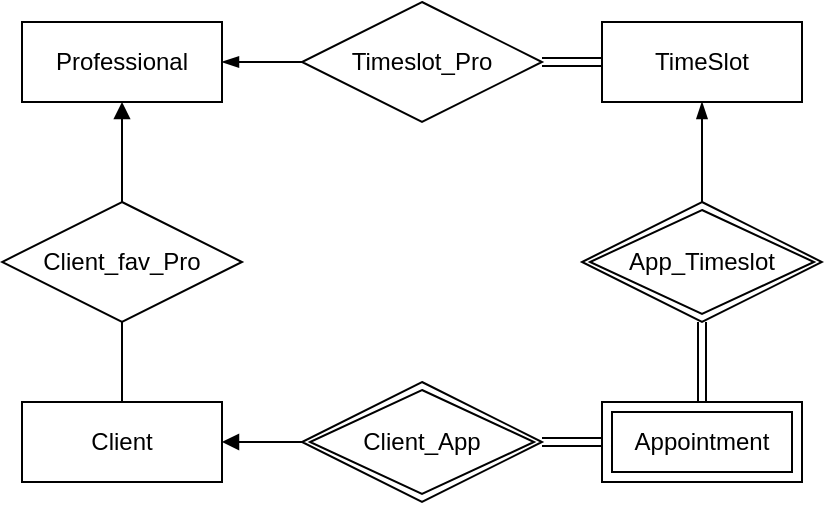 <mxfile version="14.1.8" type="device" pages="3"><diagram id="Y1YEXhJGn2x2uxA9SqJx" name="ERD - Basic"><mxGraphModel dx="572" dy="1922" grid="1" gridSize="10" guides="1" tooltips="1" connect="1" arrows="1" fold="1" page="1" pageScale="1" pageWidth="850" pageHeight="1100" math="0" shadow="0"><root><mxCell id="0"/><mxCell id="1" parent="0"/><mxCell id="T_AtP_1d0Qs8mJj8ap5L-1" style="edgeStyle=orthogonalEdgeStyle;rounded=0;orthogonalLoop=1;jettySize=auto;html=1;startArrow=blockThin;startFill=1;endArrow=none;endFill=0;" edge="1" parent="1" source="T_AtP_1d0Qs8mJj8ap5L-2" target="T_AtP_1d0Qs8mJj8ap5L-6"><mxGeometry relative="1" as="geometry"/></mxCell><mxCell id="T_AtP_1d0Qs8mJj8ap5L-2" value="Professional" style="whiteSpace=wrap;html=1;align=center;" vertex="1" parent="1"><mxGeometry x="1500" y="-240" width="100" height="40" as="geometry"/></mxCell><mxCell id="T_AtP_1d0Qs8mJj8ap5L-3" style="edgeStyle=orthogonalEdgeStyle;rounded=0;orthogonalLoop=1;jettySize=auto;html=1;startArrow=none;startFill=0;endArrow=none;endFill=0;" edge="1" parent="1" source="T_AtP_1d0Qs8mJj8ap5L-4" target="2y6Yl20b9WNFxqMllgfb-1"><mxGeometry relative="1" as="geometry"><mxPoint x="1550" y="-90" as="targetPoint"/></mxGeometry></mxCell><mxCell id="T_AtP_1d0Qs8mJj8ap5L-4" value="Client" style="whiteSpace=wrap;html=1;align=center;" vertex="1" parent="1"><mxGeometry x="1500" y="-50" width="100" height="40" as="geometry"/></mxCell><mxCell id="T_AtP_1d0Qs8mJj8ap5L-5" style="edgeStyle=orthogonalEdgeStyle;rounded=0;orthogonalLoop=1;jettySize=auto;html=1;startArrow=none;startFill=0;endArrow=block;endFill=1;" edge="1" parent="1" source="2y6Yl20b9WNFxqMllgfb-1" target="T_AtP_1d0Qs8mJj8ap5L-2"><mxGeometry relative="1" as="geometry"><mxPoint x="1550" y="-150" as="sourcePoint"/></mxGeometry></mxCell><mxCell id="T_AtP_1d0Qs8mJj8ap5L-6" value="Timeslot_Pro" style="shape=rhombus;perimeter=rhombusPerimeter;whiteSpace=wrap;html=1;align=center;" vertex="1" parent="1"><mxGeometry x="1640" y="-250" width="120" height="60" as="geometry"/></mxCell><mxCell id="T_AtP_1d0Qs8mJj8ap5L-7" value="TimeSlot" style="whiteSpace=wrap;html=1;align=center;" vertex="1" parent="1"><mxGeometry x="1790" y="-240" width="100" height="40" as="geometry"/></mxCell><mxCell id="T_AtP_1d0Qs8mJj8ap5L-8" value="" style="shape=link;html=1;rounded=0;" edge="1" parent="1" source="T_AtP_1d0Qs8mJj8ap5L-6" target="T_AtP_1d0Qs8mJj8ap5L-7"><mxGeometry relative="1" as="geometry"><mxPoint x="1780" y="-180" as="sourcePoint"/><mxPoint x="1510" y="-210" as="targetPoint"/></mxGeometry></mxCell><mxCell id="T_AtP_1d0Qs8mJj8ap5L-9" style="edgeStyle=orthogonalEdgeStyle;rounded=0;orthogonalLoop=1;jettySize=auto;html=1;startArrow=none;startFill=0;endArrow=blockThin;endFill=1;" edge="1" parent="1" source="T_AtP_1d0Qs8mJj8ap5L-18" target="T_AtP_1d0Qs8mJj8ap5L-7"><mxGeometry relative="1" as="geometry"><mxPoint x="1840" y="-150" as="sourcePoint"/></mxGeometry></mxCell><mxCell id="T_AtP_1d0Qs8mJj8ap5L-10" style="edgeStyle=orthogonalEdgeStyle;rounded=0;orthogonalLoop=1;jettySize=auto;html=1;startArrow=none;startFill=0;endArrow=block;endFill=1;" edge="1" parent="1" source="T_AtP_1d0Qs8mJj8ap5L-17" target="T_AtP_1d0Qs8mJj8ap5L-4"><mxGeometry relative="1" as="geometry"><mxPoint x="1640" y="-30" as="sourcePoint"/></mxGeometry></mxCell><mxCell id="T_AtP_1d0Qs8mJj8ap5L-11" value="" style="shape=link;html=1;rounded=0;" edge="1" parent="1" source="T_AtP_1d0Qs8mJj8ap5L-16" target="T_AtP_1d0Qs8mJj8ap5L-18"><mxGeometry relative="1" as="geometry"><mxPoint x="1840" y="-30" as="sourcePoint"/><mxPoint x="1840" y="-50" as="targetPoint"/></mxGeometry></mxCell><mxCell id="T_AtP_1d0Qs8mJj8ap5L-12" value="" style="shape=link;html=1;rounded=0;" edge="1" parent="1" target="T_AtP_1d0Qs8mJj8ap5L-17"><mxGeometry relative="1" as="geometry"><mxPoint x="1790.0" y="-30" as="sourcePoint"/><mxPoint x="1760" y="-30" as="targetPoint"/></mxGeometry></mxCell><mxCell id="T_AtP_1d0Qs8mJj8ap5L-16" value="Appointment" style="shape=ext;margin=3;double=1;whiteSpace=wrap;html=1;align=center;" vertex="1" parent="1"><mxGeometry x="1790" y="-50" width="100" height="40" as="geometry"/></mxCell><mxCell id="T_AtP_1d0Qs8mJj8ap5L-17" value="Client_App" style="shape=rhombus;double=1;perimeter=rhombusPerimeter;whiteSpace=wrap;html=1;align=center;" vertex="1" parent="1"><mxGeometry x="1640" y="-60" width="120" height="60" as="geometry"/></mxCell><mxCell id="T_AtP_1d0Qs8mJj8ap5L-18" value="App_Timeslot" style="shape=rhombus;double=1;perimeter=rhombusPerimeter;whiteSpace=wrap;html=1;align=center;" vertex="1" parent="1"><mxGeometry x="1780" y="-150" width="120" height="60" as="geometry"/></mxCell><mxCell id="2y6Yl20b9WNFxqMllgfb-1" value="Client_fav_Pro" style="shape=rhombus;perimeter=rhombusPerimeter;whiteSpace=wrap;html=1;align=center;" vertex="1" parent="1"><mxGeometry x="1490" y="-150" width="120" height="60" as="geometry"/></mxCell></root></mxGraphModel></diagram><diagram name="ERD - Attributes" id="e4MNqZwb_UBHTNArEKIn"><mxGraphModel dx="1181" dy="2274" grid="1" gridSize="10" guides="1" tooltips="1" connect="1" arrows="1" fold="1" page="1" pageScale="1" pageWidth="850" pageHeight="1100" math="0" shadow="0"><root><mxCell id="pRr5PuJXHZNRiWGv1kiS-0"/><mxCell id="pRr5PuJXHZNRiWGv1kiS-1" parent="pRr5PuJXHZNRiWGv1kiS-0"/><mxCell id="V9Fc-0f2Nx9mYw6QmH0M-0" style="edgeStyle=orthogonalEdgeStyle;rounded=0;orthogonalLoop=1;jettySize=auto;html=1;startArrow=blockThin;startFill=1;endArrow=none;endFill=0;" edge="1" parent="pRr5PuJXHZNRiWGv1kiS-1" source="V9Fc-0f2Nx9mYw6QmH0M-1" target="V9Fc-0f2Nx9mYw6QmH0M-7"><mxGeometry relative="1" as="geometry"/></mxCell><mxCell id="V9Fc-0f2Nx9mYw6QmH0M-1" value="Professional" style="whiteSpace=wrap;html=1;align=center;" vertex="1" parent="pRr5PuJXHZNRiWGv1kiS-1"><mxGeometry x="1500" y="-240" width="100" height="40" as="geometry"/></mxCell><mxCell id="V9Fc-0f2Nx9mYw6QmH0M-2" style="edgeStyle=orthogonalEdgeStyle;rounded=0;orthogonalLoop=1;jettySize=auto;html=1;startArrow=none;startFill=0;endArrow=none;endFill=0;" edge="1" parent="pRr5PuJXHZNRiWGv1kiS-1" source="V9Fc-0f2Nx9mYw6QmH0M-3" target="IeSPrGPZH1JaGzYw08KI-0"><mxGeometry relative="1" as="geometry"><mxPoint x="1550" y="-90" as="targetPoint"/></mxGeometry></mxCell><mxCell id="V9Fc-0f2Nx9mYw6QmH0M-3" value="Client" style="whiteSpace=wrap;html=1;align=center;" vertex="1" parent="pRr5PuJXHZNRiWGv1kiS-1"><mxGeometry x="1500" y="-50" width="100" height="40" as="geometry"/></mxCell><mxCell id="V9Fc-0f2Nx9mYw6QmH0M-4" style="edgeStyle=orthogonalEdgeStyle;rounded=0;orthogonalLoop=1;jettySize=auto;html=1;startArrow=none;startFill=0;endArrow=block;endFill=1;" edge="1" parent="pRr5PuJXHZNRiWGv1kiS-1" target="V9Fc-0f2Nx9mYw6QmH0M-1"><mxGeometry relative="1" as="geometry"><mxPoint x="1550" y="-150" as="sourcePoint"/></mxGeometry></mxCell><mxCell id="V9Fc-0f2Nx9mYw6QmH0M-7" value="Timeslot_Pro" style="shape=rhombus;perimeter=rhombusPerimeter;whiteSpace=wrap;html=1;align=center;" vertex="1" parent="pRr5PuJXHZNRiWGv1kiS-1"><mxGeometry x="1640" y="-250" width="120" height="60" as="geometry"/></mxCell><mxCell id="V9Fc-0f2Nx9mYw6QmH0M-8" value="TimeSlot" style="whiteSpace=wrap;html=1;align=center;" vertex="1" parent="pRr5PuJXHZNRiWGv1kiS-1"><mxGeometry x="1790" y="-240" width="100" height="40" as="geometry"/></mxCell><mxCell id="V9Fc-0f2Nx9mYw6QmH0M-9" value="" style="shape=link;html=1;rounded=0;" edge="1" parent="pRr5PuJXHZNRiWGv1kiS-1" source="V9Fc-0f2Nx9mYw6QmH0M-7" target="V9Fc-0f2Nx9mYw6QmH0M-8"><mxGeometry relative="1" as="geometry"><mxPoint x="1780" y="-180" as="sourcePoint"/><mxPoint x="1510" y="-210" as="targetPoint"/></mxGeometry></mxCell><mxCell id="V9Fc-0f2Nx9mYw6QmH0M-10" style="edgeStyle=orthogonalEdgeStyle;rounded=0;orthogonalLoop=1;jettySize=auto;html=1;startArrow=none;startFill=0;endArrow=blockThin;endFill=1;" edge="1" parent="pRr5PuJXHZNRiWGv1kiS-1" source="-VT4Bvfu4zV9Z3zdne31-10" target="V9Fc-0f2Nx9mYw6QmH0M-8"><mxGeometry relative="1" as="geometry"><mxPoint x="1840" y="-150" as="sourcePoint"/></mxGeometry></mxCell><mxCell id="V9Fc-0f2Nx9mYw6QmH0M-12" style="edgeStyle=orthogonalEdgeStyle;rounded=0;orthogonalLoop=1;jettySize=auto;html=1;startArrow=none;startFill=0;endArrow=block;endFill=1;" edge="1" parent="pRr5PuJXHZNRiWGv1kiS-1" source="-VT4Bvfu4zV9Z3zdne31-9" target="V9Fc-0f2Nx9mYw6QmH0M-3"><mxGeometry relative="1" as="geometry"><mxPoint x="1640" y="-30" as="sourcePoint"/></mxGeometry></mxCell><mxCell id="V9Fc-0f2Nx9mYw6QmH0M-14" value="" style="shape=link;html=1;rounded=0;" edge="1" parent="pRr5PuJXHZNRiWGv1kiS-1" source="-VT4Bvfu4zV9Z3zdne31-4" target="-VT4Bvfu4zV9Z3zdne31-10"><mxGeometry relative="1" as="geometry"><mxPoint x="1840" y="-30" as="sourcePoint"/><mxPoint x="1840" y="-50" as="targetPoint"/></mxGeometry></mxCell><mxCell id="V9Fc-0f2Nx9mYw6QmH0M-15" value="" style="shape=link;html=1;rounded=0;" edge="1" parent="pRr5PuJXHZNRiWGv1kiS-1" target="-VT4Bvfu4zV9Z3zdne31-9"><mxGeometry relative="1" as="geometry"><mxPoint x="1790" y="-30" as="sourcePoint"/><mxPoint x="1760" y="-30" as="targetPoint"/></mxGeometry></mxCell><mxCell id="V9Fc-0f2Nx9mYw6QmH0M-48" style="edgeStyle=orthogonalEdgeStyle;rounded=0;orthogonalLoop=1;jettySize=auto;html=1;startArrow=none;startFill=0;endArrow=none;endFill=0;" edge="1" parent="pRr5PuJXHZNRiWGv1kiS-1" source="V9Fc-0f2Nx9mYw6QmH0M-16" target="V9Fc-0f2Nx9mYw6QmH0M-1"><mxGeometry relative="1" as="geometry"/></mxCell><mxCell id="V9Fc-0f2Nx9mYw6QmH0M-16" value="StreetNumber" style="ellipse;whiteSpace=wrap;html=1;align=center;" vertex="1" parent="pRr5PuJXHZNRiWGv1kiS-1"><mxGeometry x="1380" y="-440" width="100" height="40" as="geometry"/></mxCell><mxCell id="V9Fc-0f2Nx9mYw6QmH0M-45" style="edgeStyle=orthogonalEdgeStyle;rounded=0;orthogonalLoop=1;jettySize=auto;html=1;startArrow=none;startFill=0;endArrow=none;endFill=0;" edge="1" parent="pRr5PuJXHZNRiWGv1kiS-1" source="V9Fc-0f2Nx9mYw6QmH0M-17" target="V9Fc-0f2Nx9mYw6QmH0M-1"><mxGeometry relative="1" as="geometry"/></mxCell><mxCell id="V9Fc-0f2Nx9mYw6QmH0M-17" value="State" style="ellipse;whiteSpace=wrap;html=1;align=center;" vertex="1" parent="pRr5PuJXHZNRiWGv1kiS-1"><mxGeometry x="1380" y="-290" width="100" height="40" as="geometry"/></mxCell><mxCell id="V9Fc-0f2Nx9mYw6QmH0M-44" style="edgeStyle=orthogonalEdgeStyle;rounded=0;orthogonalLoop=1;jettySize=auto;html=1;startArrow=none;startFill=0;endArrow=none;endFill=0;" edge="1" parent="pRr5PuJXHZNRiWGv1kiS-1" source="V9Fc-0f2Nx9mYw6QmH0M-19" target="V9Fc-0f2Nx9mYw6QmH0M-1"><mxGeometry relative="1" as="geometry"/></mxCell><mxCell id="V9Fc-0f2Nx9mYw6QmH0M-19" value="ZipCode" style="ellipse;whiteSpace=wrap;html=1;align=center;" vertex="1" parent="pRr5PuJXHZNRiWGv1kiS-1"><mxGeometry x="1380" y="-240" width="100" height="40" as="geometry"/></mxCell><mxCell id="V9Fc-0f2Nx9mYw6QmH0M-47" style="edgeStyle=orthogonalEdgeStyle;rounded=0;orthogonalLoop=1;jettySize=auto;html=1;startArrow=none;startFill=0;endArrow=none;endFill=0;" edge="1" parent="pRr5PuJXHZNRiWGv1kiS-1" source="V9Fc-0f2Nx9mYw6QmH0M-20" target="V9Fc-0f2Nx9mYw6QmH0M-1"><mxGeometry relative="1" as="geometry"/></mxCell><mxCell id="V9Fc-0f2Nx9mYw6QmH0M-20" value="StreetName" style="ellipse;whiteSpace=wrap;html=1;align=center;" vertex="1" parent="pRr5PuJXHZNRiWGv1kiS-1"><mxGeometry x="1380" y="-390" width="100" height="40" as="geometry"/></mxCell><mxCell id="V9Fc-0f2Nx9mYw6QmH0M-46" style="edgeStyle=orthogonalEdgeStyle;rounded=0;orthogonalLoop=1;jettySize=auto;html=1;startArrow=none;startFill=0;endArrow=none;endFill=0;" edge="1" parent="pRr5PuJXHZNRiWGv1kiS-1" source="V9Fc-0f2Nx9mYw6QmH0M-21" target="V9Fc-0f2Nx9mYw6QmH0M-1"><mxGeometry relative="1" as="geometry"/></mxCell><mxCell id="V9Fc-0f2Nx9mYw6QmH0M-21" value="City" style="ellipse;whiteSpace=wrap;html=1;align=center;" vertex="1" parent="pRr5PuJXHZNRiWGv1kiS-1"><mxGeometry x="1380" y="-340" width="100" height="40" as="geometry"/></mxCell><mxCell id="V9Fc-0f2Nx9mYw6QmH0M-52" style="edgeStyle=orthogonalEdgeStyle;rounded=0;orthogonalLoop=1;jettySize=auto;html=1;startArrow=none;startFill=0;endArrow=none;endFill=0;" edge="1" parent="pRr5PuJXHZNRiWGv1kiS-1" source="V9Fc-0f2Nx9mYw6QmH0M-22" target="V9Fc-0f2Nx9mYw6QmH0M-1"><mxGeometry relative="1" as="geometry"/></mxCell><mxCell id="V9Fc-0f2Nx9mYw6QmH0M-22" value="FirstName" style="ellipse;whiteSpace=wrap;html=1;align=center;" vertex="1" parent="pRr5PuJXHZNRiWGv1kiS-1"><mxGeometry x="1380" y="-640" width="100" height="40" as="geometry"/></mxCell><mxCell id="V9Fc-0f2Nx9mYw6QmH0M-51" style="edgeStyle=orthogonalEdgeStyle;rounded=0;orthogonalLoop=1;jettySize=auto;html=1;startArrow=none;startFill=0;endArrow=none;endFill=0;" edge="1" parent="pRr5PuJXHZNRiWGv1kiS-1" source="V9Fc-0f2Nx9mYw6QmH0M-23" target="V9Fc-0f2Nx9mYw6QmH0M-1"><mxGeometry relative="1" as="geometry"/></mxCell><mxCell id="V9Fc-0f2Nx9mYw6QmH0M-23" value="LastName" style="ellipse;whiteSpace=wrap;html=1;align=center;" vertex="1" parent="pRr5PuJXHZNRiWGv1kiS-1"><mxGeometry x="1380" y="-590" width="100" height="40" as="geometry"/></mxCell><mxCell id="V9Fc-0f2Nx9mYw6QmH0M-53" style="edgeStyle=orthogonalEdgeStyle;rounded=0;orthogonalLoop=1;jettySize=auto;html=1;startArrow=none;startFill=0;endArrow=none;endFill=0;" edge="1" parent="pRr5PuJXHZNRiWGv1kiS-1" source="V9Fc-0f2Nx9mYw6QmH0M-24" target="V9Fc-0f2Nx9mYw6QmH0M-1"><mxGeometry relative="1" as="geometry"/></mxCell><mxCell id="V9Fc-0f2Nx9mYw6QmH0M-24" value="FirebaseUid" style="ellipse;whiteSpace=wrap;html=1;align=center;fontStyle=4;" vertex="1" parent="pRr5PuJXHZNRiWGv1kiS-1"><mxGeometry x="1380" y="-690" width="100" height="40" as="geometry"/></mxCell><mxCell id="V9Fc-0f2Nx9mYw6QmH0M-25" style="edgeStyle=orthogonalEdgeStyle;rounded=0;orthogonalLoop=1;jettySize=auto;html=1;exitX=0.5;exitY=1;exitDx=0;exitDy=0;startArrow=none;startFill=0;endArrow=none;endFill=0;" edge="1" parent="pRr5PuJXHZNRiWGv1kiS-1" source="V9Fc-0f2Nx9mYw6QmH0M-24" target="V9Fc-0f2Nx9mYw6QmH0M-24"><mxGeometry relative="1" as="geometry"/></mxCell><mxCell id="V9Fc-0f2Nx9mYw6QmH0M-38" style="edgeStyle=orthogonalEdgeStyle;rounded=0;orthogonalLoop=1;jettySize=auto;html=1;startArrow=none;startFill=0;endArrow=none;endFill=0;" edge="1" parent="pRr5PuJXHZNRiWGv1kiS-1" source="V9Fc-0f2Nx9mYw6QmH0M-26" target="V9Fc-0f2Nx9mYw6QmH0M-3"><mxGeometry relative="1" as="geometry"/></mxCell><mxCell id="V9Fc-0f2Nx9mYw6QmH0M-26" value="FirstName" style="ellipse;whiteSpace=wrap;html=1;align=center;" vertex="1" parent="pRr5PuJXHZNRiWGv1kiS-1"><mxGeometry x="1380" width="100" height="40" as="geometry"/></mxCell><mxCell id="V9Fc-0f2Nx9mYw6QmH0M-39" style="edgeStyle=orthogonalEdgeStyle;rounded=0;orthogonalLoop=1;jettySize=auto;html=1;startArrow=none;startFill=0;endArrow=none;endFill=0;" edge="1" parent="pRr5PuJXHZNRiWGv1kiS-1" source="V9Fc-0f2Nx9mYw6QmH0M-28" target="V9Fc-0f2Nx9mYw6QmH0M-3"><mxGeometry relative="1" as="geometry"/></mxCell><mxCell id="V9Fc-0f2Nx9mYw6QmH0M-28" value="LastName" style="ellipse;whiteSpace=wrap;html=1;align=center;" vertex="1" parent="pRr5PuJXHZNRiWGv1kiS-1"><mxGeometry x="1380" y="50" width="100" height="40" as="geometry"/></mxCell><mxCell id="V9Fc-0f2Nx9mYw6QmH0M-37" style="edgeStyle=orthogonalEdgeStyle;rounded=0;orthogonalLoop=1;jettySize=auto;html=1;startArrow=none;startFill=0;endArrow=none;endFill=0;" edge="1" parent="pRr5PuJXHZNRiWGv1kiS-1" source="V9Fc-0f2Nx9mYw6QmH0M-29" target="V9Fc-0f2Nx9mYw6QmH0M-3"><mxGeometry relative="1" as="geometry"/></mxCell><mxCell id="V9Fc-0f2Nx9mYw6QmH0M-29" value="FirebaseUid" style="ellipse;whiteSpace=wrap;html=1;align=center;fontStyle=4;" vertex="1" parent="pRr5PuJXHZNRiWGv1kiS-1"><mxGeometry x="1380" y="-50" width="100" height="40" as="geometry"/></mxCell><mxCell id="V9Fc-0f2Nx9mYw6QmH0M-50" style="edgeStyle=orthogonalEdgeStyle;rounded=0;orthogonalLoop=1;jettySize=auto;html=1;startArrow=none;startFill=0;endArrow=none;endFill=0;" edge="1" parent="pRr5PuJXHZNRiWGv1kiS-1" source="V9Fc-0f2Nx9mYw6QmH0M-31" target="V9Fc-0f2Nx9mYw6QmH0M-1"><mxGeometry relative="1" as="geometry"/></mxCell><mxCell id="V9Fc-0f2Nx9mYw6QmH0M-31" value="ShareableCode" style="ellipse;whiteSpace=wrap;html=1;align=center;" vertex="1" parent="pRr5PuJXHZNRiWGv1kiS-1"><mxGeometry x="1380" y="-540" width="100" height="40" as="geometry"/></mxCell><mxCell id="V9Fc-0f2Nx9mYw6QmH0M-49" style="edgeStyle=orthogonalEdgeStyle;rounded=0;orthogonalLoop=1;jettySize=auto;html=1;startArrow=none;startFill=0;endArrow=none;endFill=0;" edge="1" parent="pRr5PuJXHZNRiWGv1kiS-1" source="V9Fc-0f2Nx9mYw6QmH0M-32" target="V9Fc-0f2Nx9mYw6QmH0M-1"><mxGeometry relative="1" as="geometry"/></mxCell><mxCell id="V9Fc-0f2Nx9mYw6QmH0M-32" value="Occupation" style="ellipse;whiteSpace=wrap;html=1;align=center;" vertex="1" parent="pRr5PuJXHZNRiWGv1kiS-1"><mxGeometry x="1380" y="-490" width="100" height="40" as="geometry"/></mxCell><mxCell id="V9Fc-0f2Nx9mYw6QmH0M-42" style="edgeStyle=orthogonalEdgeStyle;rounded=0;orthogonalLoop=1;jettySize=auto;html=1;startArrow=none;startFill=0;endArrow=none;endFill=0;" edge="1" parent="pRr5PuJXHZNRiWGv1kiS-1" source="V9Fc-0f2Nx9mYw6QmH0M-33" target="V9Fc-0f2Nx9mYw6QmH0M-8"><mxGeometry relative="1" as="geometry"/></mxCell><mxCell id="V9Fc-0f2Nx9mYw6QmH0M-33" value="EndTimeDate" style="ellipse;whiteSpace=wrap;html=1;align=center;" vertex="1" parent="pRr5PuJXHZNRiWGv1kiS-1"><mxGeometry x="1920" y="-240" width="100" height="40" as="geometry"/></mxCell><mxCell id="V9Fc-0f2Nx9mYw6QmH0M-43" style="edgeStyle=orthogonalEdgeStyle;rounded=0;orthogonalLoop=1;jettySize=auto;html=1;startArrow=none;startFill=0;endArrow=none;endFill=0;" edge="1" parent="pRr5PuJXHZNRiWGv1kiS-1" source="V9Fc-0f2Nx9mYw6QmH0M-34" target="V9Fc-0f2Nx9mYw6QmH0M-8"><mxGeometry relative="1" as="geometry"/></mxCell><mxCell id="V9Fc-0f2Nx9mYw6QmH0M-34" value="StartTimeDate" style="ellipse;whiteSpace=wrap;html=1;align=center;" vertex="1" parent="pRr5PuJXHZNRiWGv1kiS-1"><mxGeometry x="1920" y="-290" width="100" height="40" as="geometry"/></mxCell><mxCell id="V9Fc-0f2Nx9mYw6QmH0M-40" style="edgeStyle=orthogonalEdgeStyle;rounded=0;orthogonalLoop=1;jettySize=auto;html=1;startArrow=none;startFill=0;endArrow=none;endFill=0;" edge="1" parent="pRr5PuJXHZNRiWGv1kiS-1" source="V9Fc-0f2Nx9mYw6QmH0M-35" target="-VT4Bvfu4zV9Z3zdne31-4"><mxGeometry relative="1" as="geometry"><mxPoint x="1890" y="20" as="targetPoint"/></mxGeometry></mxCell><mxCell id="V9Fc-0f2Nx9mYw6QmH0M-35" value="Name" style="ellipse;whiteSpace=wrap;html=1;align=center;" vertex="1" parent="pRr5PuJXHZNRiWGv1kiS-1"><mxGeometry x="1910" y="50" width="100" height="40" as="geometry"/></mxCell><mxCell id="V9Fc-0f2Nx9mYw6QmH0M-41" style="edgeStyle=orthogonalEdgeStyle;rounded=0;orthogonalLoop=1;jettySize=auto;html=1;startArrow=none;startFill=0;endArrow=none;endFill=0;" edge="1" parent="pRr5PuJXHZNRiWGv1kiS-1" source="V9Fc-0f2Nx9mYw6QmH0M-36" target="-VT4Bvfu4zV9Z3zdne31-4"><mxGeometry relative="1" as="geometry"><mxPoint x="1840" y="-10" as="targetPoint"/></mxGeometry></mxCell><mxCell id="V9Fc-0f2Nx9mYw6QmH0M-36" value="Description" style="ellipse;whiteSpace=wrap;html=1;align=center;" vertex="1" parent="pRr5PuJXHZNRiWGv1kiS-1"><mxGeometry x="1910" y="100" width="100" height="40" as="geometry"/></mxCell><mxCell id="-VT4Bvfu4zV9Z3zdne31-2" style="edgeStyle=orthogonalEdgeStyle;rounded=0;orthogonalLoop=1;jettySize=auto;html=1;startArrow=none;startFill=0;endArrow=none;endFill=0;" edge="1" parent="pRr5PuJXHZNRiWGv1kiS-1" source="-VT4Bvfu4zV9Z3zdne31-0" target="V9Fc-0f2Nx9mYw6QmH0M-8"><mxGeometry relative="1" as="geometry"/></mxCell><mxCell id="-VT4Bvfu4zV9Z3zdne31-0" value="TimeSlotId" style="ellipse;whiteSpace=wrap;html=1;align=center;fontStyle=4;" vertex="1" parent="pRr5PuJXHZNRiWGv1kiS-1"><mxGeometry x="1920" y="-340" width="100" height="40" as="geometry"/></mxCell><mxCell id="-VT4Bvfu4zV9Z3zdne31-8" style="edgeStyle=orthogonalEdgeStyle;rounded=0;orthogonalLoop=1;jettySize=auto;html=1;startArrow=none;startFill=0;endArrow=none;endFill=0;" edge="1" parent="pRr5PuJXHZNRiWGv1kiS-1" source="IeSPrGPZH1JaGzYw08KI-3" target="-VT4Bvfu4zV9Z3zdne31-4"><mxGeometry relative="1" as="geometry"><mxPoint x="1910.0" y="-29.966" as="sourcePoint"/></mxGeometry></mxCell><mxCell id="-VT4Bvfu4zV9Z3zdne31-4" value="Appointment" style="shape=ext;margin=3;double=1;whiteSpace=wrap;html=1;align=center;" vertex="1" parent="pRr5PuJXHZNRiWGv1kiS-1"><mxGeometry x="1790" y="-50" width="100" height="40" as="geometry"/></mxCell><mxCell id="-VT4Bvfu4zV9Z3zdne31-7" style="edgeStyle=orthogonalEdgeStyle;rounded=0;orthogonalLoop=1;jettySize=auto;html=1;startArrow=none;startFill=0;endArrow=none;endFill=0;" edge="1" parent="pRr5PuJXHZNRiWGv1kiS-1" source="IeSPrGPZH1JaGzYw08KI-2" target="-VT4Bvfu4zV9Z3zdne31-4"><mxGeometry relative="1" as="geometry"><mxPoint x="1910.0" y="20.034" as="sourcePoint"/></mxGeometry></mxCell><mxCell id="-VT4Bvfu4zV9Z3zdne31-9" value="Client_App" style="shape=rhombus;double=1;perimeter=rhombusPerimeter;whiteSpace=wrap;html=1;align=center;" vertex="1" parent="pRr5PuJXHZNRiWGv1kiS-1"><mxGeometry x="1640" y="-60" width="120" height="60" as="geometry"/></mxCell><mxCell id="-VT4Bvfu4zV9Z3zdne31-10" value="App_Timeslot" style="shape=rhombus;double=1;perimeter=rhombusPerimeter;whiteSpace=wrap;html=1;align=center;" vertex="1" parent="pRr5PuJXHZNRiWGv1kiS-1"><mxGeometry x="1780" y="-150" width="120" height="60" as="geometry"/></mxCell><mxCell id="j4Zb5rnMlbsMjDEs3whd-5" style="edgeStyle=orthogonalEdgeStyle;rounded=0;orthogonalLoop=1;jettySize=auto;html=1;startArrow=none;startFill=0;endArrow=none;endFill=0;" edge="1" parent="pRr5PuJXHZNRiWGv1kiS-1" source="j4Zb5rnMlbsMjDEs3whd-0"><mxGeometry relative="1" as="geometry"><mxPoint x="1609.882" y="-119.941" as="targetPoint"/></mxGeometry></mxCell><mxCell id="j4Zb5rnMlbsMjDEs3whd-0" value="&lt;span style=&quot;border-bottom: 1px dotted&quot;&gt;ClientId&lt;/span&gt;" style="ellipse;whiteSpace=wrap;html=1;align=center;" vertex="1" parent="pRr5PuJXHZNRiWGv1kiS-1"><mxGeometry x="1640" y="-165" width="100" height="40" as="geometry"/></mxCell><mxCell id="j4Zb5rnMlbsMjDEs3whd-6" style="edgeStyle=orthogonalEdgeStyle;rounded=0;orthogonalLoop=1;jettySize=auto;html=1;startArrow=none;startFill=0;endArrow=none;endFill=0;" edge="1" parent="pRr5PuJXHZNRiWGv1kiS-1" source="j4Zb5rnMlbsMjDEs3whd-1"><mxGeometry relative="1" as="geometry"><mxPoint x="1609.882" y="-119.941" as="targetPoint"/></mxGeometry></mxCell><mxCell id="j4Zb5rnMlbsMjDEs3whd-1" value="&lt;span style=&quot;border-bottom: 1px dotted&quot;&gt;ProfessionalId&lt;/span&gt;" style="ellipse;whiteSpace=wrap;html=1;align=center;" vertex="1" parent="pRr5PuJXHZNRiWGv1kiS-1"><mxGeometry x="1640" y="-115" width="100" height="40" as="geometry"/></mxCell><mxCell id="IeSPrGPZH1JaGzYw08KI-1" value="" style="edgeStyle=orthogonalEdgeStyle;rounded=0;orthogonalLoop=1;jettySize=auto;html=1;startArrow=none;startFill=0;endArrow=block;endFill=1;" edge="1" parent="pRr5PuJXHZNRiWGv1kiS-1" source="IeSPrGPZH1JaGzYw08KI-0" target="V9Fc-0f2Nx9mYw6QmH0M-1"><mxGeometry relative="1" as="geometry"/></mxCell><mxCell id="IeSPrGPZH1JaGzYw08KI-0" value="Client_fav_Pro" style="shape=rhombus;perimeter=rhombusPerimeter;whiteSpace=wrap;html=1;align=center;" vertex="1" parent="pRr5PuJXHZNRiWGv1kiS-1"><mxGeometry x="1490" y="-150" width="120" height="60" as="geometry"/></mxCell><mxCell id="IeSPrGPZH1JaGzYw08KI-2" value="&lt;span style=&quot;border-bottom: 1px dotted&quot;&gt;ClientId&lt;/span&gt;" style="ellipse;whiteSpace=wrap;html=1;align=center;" vertex="1" parent="pRr5PuJXHZNRiWGv1kiS-1"><mxGeometry x="1910" width="100" height="40" as="geometry"/></mxCell><mxCell id="IeSPrGPZH1JaGzYw08KI-3" value="&lt;span style=&quot;border-bottom: 1px dotted&quot;&gt;TimeSlotId&lt;/span&gt;" style="ellipse;whiteSpace=wrap;html=1;align=center;" vertex="1" parent="pRr5PuJXHZNRiWGv1kiS-1"><mxGeometry x="1910" y="-50" width="100" height="40" as="geometry"/></mxCell></root></mxGraphModel></diagram><diagram id="PHRqAfjY56dn7EUFiMHy" name="Schema"><mxGraphModel dx="1422" dy="-278" grid="1" gridSize="10" guides="1" tooltips="1" connect="1" arrows="1" fold="1" page="1" pageScale="1" pageWidth="850" pageHeight="1100" math="0" shadow="0"><root><mxCell id="AV21ubRh7RsQSPDR6CN_-0"/><mxCell id="AV21ubRh7RsQSPDR6CN_-1" parent="AV21ubRh7RsQSPDR6CN_-0"/><mxCell id="d6XB_JWlLhDXSHMGrRde-2" style="edgeStyle=orthogonalEdgeStyle;rounded=0;orthogonalLoop=1;jettySize=auto;html=1;startArrow=none;startFill=0;endArrow=block;endFill=1;" edge="1" parent="AV21ubRh7RsQSPDR6CN_-1" source="AV21ubRh7RsQSPDR6CN_-43" target="u7cMYlS7RUVOk1Pbp5DR-17"><mxGeometry relative="1" as="geometry"/></mxCell><mxCell id="AV21ubRh7RsQSPDR6CN_-43" value="TimeSlot" style="shape=table;startSize=30;container=1;collapsible=1;childLayout=tableLayout;fixedRows=1;rowLines=0;fontStyle=1;align=center;resizeLast=1;" parent="AV21ubRh7RsQSPDR6CN_-1" vertex="1"><mxGeometry x="590" y="1165" width="180" height="160" as="geometry"/></mxCell><mxCell id="AV21ubRh7RsQSPDR6CN_-44" value="" style="shape=partialRectangle;collapsible=0;dropTarget=0;pointerEvents=0;fillColor=none;top=0;left=0;bottom=1;right=0;points=[[0,0.5],[1,0.5]];portConstraint=eastwest;" parent="AV21ubRh7RsQSPDR6CN_-43" vertex="1"><mxGeometry y="30" width="180" height="30" as="geometry"/></mxCell><mxCell id="AV21ubRh7RsQSPDR6CN_-45" value="PK" style="shape=partialRectangle;connectable=0;fillColor=none;top=0;left=0;bottom=0;right=0;fontStyle=1;overflow=hidden;" parent="AV21ubRh7RsQSPDR6CN_-44" vertex="1"><mxGeometry width="30" height="30" as="geometry"/></mxCell><mxCell id="AV21ubRh7RsQSPDR6CN_-46" value="TimeSlotId" style="shape=partialRectangle;connectable=0;fillColor=none;top=0;left=0;bottom=0;right=0;align=left;spacingLeft=6;fontStyle=5;overflow=hidden;" parent="AV21ubRh7RsQSPDR6CN_-44" vertex="1"><mxGeometry x="30" width="150" height="30" as="geometry"/></mxCell><mxCell id="AV21ubRh7RsQSPDR6CN_-47" value="" style="shape=partialRectangle;collapsible=0;dropTarget=0;pointerEvents=0;fillColor=none;top=0;left=0;bottom=0;right=0;points=[[0,0.5],[1,0.5]];portConstraint=eastwest;" parent="AV21ubRh7RsQSPDR6CN_-43" vertex="1"><mxGeometry y="60" width="180" height="30" as="geometry"/></mxCell><mxCell id="AV21ubRh7RsQSPDR6CN_-48" value="FK" style="shape=partialRectangle;connectable=0;fillColor=none;top=0;left=0;bottom=0;right=0;fontStyle=0;overflow=hidden;" parent="AV21ubRh7RsQSPDR6CN_-47" vertex="1"><mxGeometry width="30" height="30" as="geometry"/></mxCell><mxCell id="AV21ubRh7RsQSPDR6CN_-49" value="ProfesionalId" style="shape=partialRectangle;connectable=0;fillColor=none;top=0;left=0;bottom=0;right=0;align=left;spacingLeft=6;fontStyle=0;overflow=hidden;" parent="AV21ubRh7RsQSPDR6CN_-47" vertex="1"><mxGeometry x="30" width="150" height="30" as="geometry"/></mxCell><mxCell id="AV21ubRh7RsQSPDR6CN_-50" value="" style="shape=partialRectangle;collapsible=0;dropTarget=0;pointerEvents=0;fillColor=none;top=0;left=0;bottom=0;right=0;points=[[0,0.5],[1,0.5]];portConstraint=eastwest;" parent="AV21ubRh7RsQSPDR6CN_-43" vertex="1"><mxGeometry y="90" width="180" height="30" as="geometry"/></mxCell><mxCell id="AV21ubRh7RsQSPDR6CN_-51" value="" style="shape=partialRectangle;connectable=0;fillColor=none;top=0;left=0;bottom=0;right=0;editable=1;overflow=hidden;" parent="AV21ubRh7RsQSPDR6CN_-50" vertex="1"><mxGeometry width="30" height="30" as="geometry"/></mxCell><mxCell id="AV21ubRh7RsQSPDR6CN_-52" value="StartTime" style="shape=partialRectangle;connectable=0;fillColor=none;top=0;left=0;bottom=0;right=0;align=left;spacingLeft=6;overflow=hidden;" parent="AV21ubRh7RsQSPDR6CN_-50" vertex="1"><mxGeometry x="30" width="150" height="30" as="geometry"/></mxCell><mxCell id="AV21ubRh7RsQSPDR6CN_-53" value="" style="shape=partialRectangle;collapsible=0;dropTarget=0;pointerEvents=0;fillColor=none;top=0;left=0;bottom=0;right=0;points=[[0,0.5],[1,0.5]];portConstraint=eastwest;" parent="AV21ubRh7RsQSPDR6CN_-43" vertex="1"><mxGeometry y="120" width="180" height="30" as="geometry"/></mxCell><mxCell id="AV21ubRh7RsQSPDR6CN_-54" value="" style="shape=partialRectangle;connectable=0;fillColor=none;top=0;left=0;bottom=0;right=0;editable=1;overflow=hidden;" parent="AV21ubRh7RsQSPDR6CN_-53" vertex="1"><mxGeometry width="30" height="30" as="geometry"/></mxCell><mxCell id="AV21ubRh7RsQSPDR6CN_-55" value="EndTime" style="shape=partialRectangle;connectable=0;fillColor=none;top=0;left=0;bottom=0;right=0;align=left;spacingLeft=6;overflow=hidden;" parent="AV21ubRh7RsQSPDR6CN_-53" vertex="1"><mxGeometry x="30" width="150" height="30" as="geometry"/></mxCell><mxCell id="AV21ubRh7RsQSPDR6CN_-56" style="edgeStyle=orthogonalEdgeStyle;rounded=0;orthogonalLoop=1;jettySize=auto;html=1;" parent="AV21ubRh7RsQSPDR6CN_-1" source="d6XB_JWlLhDXSHMGrRde-8" target="AV21ubRh7RsQSPDR6CN_-44" edge="1"><mxGeometry relative="1" as="geometry"><mxPoint x="810" y="1585" as="sourcePoint"/></mxGeometry></mxCell><mxCell id="AV21ubRh7RsQSPDR6CN_-78" value="ClientFavoriteProfessional" style="shape=table;startSize=30;container=1;collapsible=1;childLayout=tableLayout;fixedRows=1;rowLines=0;fontStyle=1;align=center;resizeLast=1;" parent="AV21ubRh7RsQSPDR6CN_-1" vertex="1"><mxGeometry x="560" y="1485" width="180" height="100" as="geometry"/></mxCell><mxCell id="AV21ubRh7RsQSPDR6CN_-79" value="" style="shape=partialRectangle;collapsible=0;dropTarget=0;pointerEvents=0;fillColor=none;top=0;left=0;bottom=0;right=0;points=[[0,0.5],[1,0.5]];portConstraint=eastwest;" parent="AV21ubRh7RsQSPDR6CN_-78" vertex="1"><mxGeometry y="30" width="180" height="30" as="geometry"/></mxCell><mxCell id="AV21ubRh7RsQSPDR6CN_-80" value="PK,FK1" style="shape=partialRectangle;connectable=0;fillColor=none;top=0;left=0;bottom=0;right=0;fontStyle=1;overflow=hidden;" parent="AV21ubRh7RsQSPDR6CN_-79" vertex="1"><mxGeometry width="60" height="30" as="geometry"/></mxCell><mxCell id="AV21ubRh7RsQSPDR6CN_-81" value="ProfessionalId" style="shape=partialRectangle;connectable=0;fillColor=none;top=0;left=0;bottom=0;right=0;align=left;spacingLeft=6;fontStyle=5;overflow=hidden;" parent="AV21ubRh7RsQSPDR6CN_-79" vertex="1"><mxGeometry x="60" width="120" height="30" as="geometry"/></mxCell><mxCell id="AV21ubRh7RsQSPDR6CN_-82" value="" style="shape=partialRectangle;collapsible=0;dropTarget=0;pointerEvents=0;fillColor=none;top=0;left=0;bottom=1;right=0;points=[[0,0.5],[1,0.5]];portConstraint=eastwest;" parent="AV21ubRh7RsQSPDR6CN_-78" vertex="1"><mxGeometry y="60" width="180" height="30" as="geometry"/></mxCell><mxCell id="AV21ubRh7RsQSPDR6CN_-83" value="PK,FK2" style="shape=partialRectangle;connectable=0;fillColor=none;top=0;left=0;bottom=0;right=0;fontStyle=1;overflow=hidden;" parent="AV21ubRh7RsQSPDR6CN_-82" vertex="1"><mxGeometry width="60" height="30" as="geometry"/></mxCell><mxCell id="AV21ubRh7RsQSPDR6CN_-84" value="ClientId" style="shape=partialRectangle;connectable=0;fillColor=none;top=0;left=0;bottom=0;right=0;align=left;spacingLeft=6;fontStyle=5;overflow=hidden;" parent="AV21ubRh7RsQSPDR6CN_-82" vertex="1"><mxGeometry x="60" width="120" height="30" as="geometry"/></mxCell><mxCell id="u7cMYlS7RUVOk1Pbp5DR-3" value="Client" style="shape=table;startSize=30;container=1;collapsible=1;childLayout=tableLayout;fixedRows=1;rowLines=0;fontStyle=1;align=center;resizeLast=1;" vertex="1" parent="AV21ubRh7RsQSPDR6CN_-1"><mxGeometry x="310" y="1570" width="180" height="130" as="geometry"/></mxCell><mxCell id="u7cMYlS7RUVOk1Pbp5DR-4" value="" style="shape=partialRectangle;collapsible=0;dropTarget=0;pointerEvents=0;fillColor=none;top=0;left=0;bottom=1;right=0;points=[[0,0.5],[1,0.5]];portConstraint=eastwest;" vertex="1" parent="u7cMYlS7RUVOk1Pbp5DR-3"><mxGeometry y="30" width="180" height="30" as="geometry"/></mxCell><mxCell id="u7cMYlS7RUVOk1Pbp5DR-5" value="PK" style="shape=partialRectangle;connectable=0;fillColor=none;top=0;left=0;bottom=0;right=0;fontStyle=1;overflow=hidden;" vertex="1" parent="u7cMYlS7RUVOk1Pbp5DR-4"><mxGeometry width="30" height="30" as="geometry"/></mxCell><mxCell id="u7cMYlS7RUVOk1Pbp5DR-6" value="FirebaseUid" style="shape=partialRectangle;connectable=0;fillColor=none;top=0;left=0;bottom=0;right=0;align=left;spacingLeft=6;fontStyle=5;overflow=hidden;" vertex="1" parent="u7cMYlS7RUVOk1Pbp5DR-4"><mxGeometry x="30" width="150" height="30" as="geometry"/></mxCell><mxCell id="u7cMYlS7RUVOk1Pbp5DR-7" value="" style="shape=partialRectangle;collapsible=0;dropTarget=0;pointerEvents=0;fillColor=none;top=0;left=0;bottom=0;right=0;points=[[0,0.5],[1,0.5]];portConstraint=eastwest;" vertex="1" parent="u7cMYlS7RUVOk1Pbp5DR-3"><mxGeometry y="60" width="180" height="30" as="geometry"/></mxCell><mxCell id="u7cMYlS7RUVOk1Pbp5DR-8" value="" style="shape=partialRectangle;connectable=0;fillColor=none;top=0;left=0;bottom=0;right=0;editable=1;overflow=hidden;" vertex="1" parent="u7cMYlS7RUVOk1Pbp5DR-7"><mxGeometry width="30" height="30" as="geometry"/></mxCell><mxCell id="u7cMYlS7RUVOk1Pbp5DR-9" value="FirstName" style="shape=partialRectangle;connectable=0;fillColor=none;top=0;left=0;bottom=0;right=0;align=left;spacingLeft=6;overflow=hidden;" vertex="1" parent="u7cMYlS7RUVOk1Pbp5DR-7"><mxGeometry x="30" width="150" height="30" as="geometry"/></mxCell><mxCell id="u7cMYlS7RUVOk1Pbp5DR-10" value="" style="shape=partialRectangle;collapsible=0;dropTarget=0;pointerEvents=0;fillColor=none;top=0;left=0;bottom=0;right=0;points=[[0,0.5],[1,0.5]];portConstraint=eastwest;" vertex="1" parent="u7cMYlS7RUVOk1Pbp5DR-3"><mxGeometry y="90" width="180" height="30" as="geometry"/></mxCell><mxCell id="u7cMYlS7RUVOk1Pbp5DR-11" value="" style="shape=partialRectangle;connectable=0;fillColor=none;top=0;left=0;bottom=0;right=0;editable=1;overflow=hidden;" vertex="1" parent="u7cMYlS7RUVOk1Pbp5DR-10"><mxGeometry width="30" height="30" as="geometry"/></mxCell><mxCell id="u7cMYlS7RUVOk1Pbp5DR-12" value="LastName" style="shape=partialRectangle;connectable=0;fillColor=none;top=0;left=0;bottom=0;right=0;align=left;spacingLeft=6;overflow=hidden;" vertex="1" parent="u7cMYlS7RUVOk1Pbp5DR-10"><mxGeometry x="30" width="150" height="30" as="geometry"/></mxCell><mxCell id="u7cMYlS7RUVOk1Pbp5DR-16" value="Professional" style="shape=table;startSize=30;container=1;collapsible=1;childLayout=tableLayout;fixedRows=1;rowLines=0;fontStyle=1;align=center;resizeLast=1;" vertex="1" parent="AV21ubRh7RsQSPDR6CN_-1"><mxGeometry x="310" y="1200" width="180" height="340" as="geometry"/></mxCell><mxCell id="u7cMYlS7RUVOk1Pbp5DR-17" value="" style="shape=partialRectangle;collapsible=0;dropTarget=0;pointerEvents=0;fillColor=none;top=0;left=0;bottom=1;right=0;points=[[0,0.5],[1,0.5]];portConstraint=eastwest;" vertex="1" parent="u7cMYlS7RUVOk1Pbp5DR-16"><mxGeometry y="30" width="180" height="30" as="geometry"/></mxCell><mxCell id="u7cMYlS7RUVOk1Pbp5DR-18" value="PK" style="shape=partialRectangle;connectable=0;fillColor=none;top=0;left=0;bottom=0;right=0;fontStyle=1;overflow=hidden;" vertex="1" parent="u7cMYlS7RUVOk1Pbp5DR-17"><mxGeometry width="30" height="30" as="geometry"/></mxCell><mxCell id="u7cMYlS7RUVOk1Pbp5DR-19" value="FirebaseUid" style="shape=partialRectangle;connectable=0;fillColor=none;top=0;left=0;bottom=0;right=0;align=left;spacingLeft=6;fontStyle=5;overflow=hidden;" vertex="1" parent="u7cMYlS7RUVOk1Pbp5DR-17"><mxGeometry x="30" width="150" height="30" as="geometry"/></mxCell><mxCell id="u7cMYlS7RUVOk1Pbp5DR-20" value="" style="shape=partialRectangle;collapsible=0;dropTarget=0;pointerEvents=0;fillColor=none;top=0;left=0;bottom=0;right=0;points=[[0,0.5],[1,0.5]];portConstraint=eastwest;" vertex="1" parent="u7cMYlS7RUVOk1Pbp5DR-16"><mxGeometry y="60" width="180" height="30" as="geometry"/></mxCell><mxCell id="u7cMYlS7RUVOk1Pbp5DR-21" value="" style="shape=partialRectangle;connectable=0;fillColor=none;top=0;left=0;bottom=0;right=0;editable=1;overflow=hidden;" vertex="1" parent="u7cMYlS7RUVOk1Pbp5DR-20"><mxGeometry width="30" height="30" as="geometry"/></mxCell><mxCell id="u7cMYlS7RUVOk1Pbp5DR-22" value="FirstName" style="shape=partialRectangle;connectable=0;fillColor=none;top=0;left=0;bottom=0;right=0;align=left;spacingLeft=6;overflow=hidden;" vertex="1" parent="u7cMYlS7RUVOk1Pbp5DR-20"><mxGeometry x="30" width="150" height="30" as="geometry"/></mxCell><mxCell id="u7cMYlS7RUVOk1Pbp5DR-23" value="" style="shape=partialRectangle;collapsible=0;dropTarget=0;pointerEvents=0;fillColor=none;top=0;left=0;bottom=0;right=0;points=[[0,0.5],[1,0.5]];portConstraint=eastwest;" vertex="1" parent="u7cMYlS7RUVOk1Pbp5DR-16"><mxGeometry y="90" width="180" height="30" as="geometry"/></mxCell><mxCell id="u7cMYlS7RUVOk1Pbp5DR-24" value="" style="shape=partialRectangle;connectable=0;fillColor=none;top=0;left=0;bottom=0;right=0;editable=1;overflow=hidden;" vertex="1" parent="u7cMYlS7RUVOk1Pbp5DR-23"><mxGeometry width="30" height="30" as="geometry"/></mxCell><mxCell id="u7cMYlS7RUVOk1Pbp5DR-25" value="LastName" style="shape=partialRectangle;connectable=0;fillColor=none;top=0;left=0;bottom=0;right=0;align=left;spacingLeft=6;overflow=hidden;" vertex="1" parent="u7cMYlS7RUVOk1Pbp5DR-23"><mxGeometry x="30" width="150" height="30" as="geometry"/></mxCell><mxCell id="AV21ubRh7RsQSPDR6CN_-39" value="" style="shape=partialRectangle;collapsible=0;dropTarget=0;pointerEvents=0;fillColor=none;top=0;left=0;bottom=0;right=0;points=[[0,0.5],[1,0.5]];portConstraint=eastwest;" parent="u7cMYlS7RUVOk1Pbp5DR-16" vertex="1"><mxGeometry y="120" width="180" height="30" as="geometry"/></mxCell><mxCell id="AV21ubRh7RsQSPDR6CN_-40" value="" style="shape=partialRectangle;connectable=0;fillColor=none;top=0;left=0;bottom=0;right=0;editable=1;overflow=hidden;" parent="AV21ubRh7RsQSPDR6CN_-39" vertex="1"><mxGeometry width="30" height="30" as="geometry"/></mxCell><mxCell id="AV21ubRh7RsQSPDR6CN_-41" value="Occupation" style="shape=partialRectangle;connectable=0;fillColor=none;top=0;left=0;bottom=0;right=0;align=left;spacingLeft=6;overflow=hidden;" parent="AV21ubRh7RsQSPDR6CN_-39" vertex="1"><mxGeometry x="30" width="150" height="30" as="geometry"/></mxCell><mxCell id="AV21ubRh7RsQSPDR6CN_-36" value="" style="shape=partialRectangle;collapsible=0;dropTarget=0;pointerEvents=0;fillColor=none;top=0;left=0;bottom=0;right=0;points=[[0,0.5],[1,0.5]];portConstraint=eastwest;" parent="u7cMYlS7RUVOk1Pbp5DR-16" vertex="1"><mxGeometry y="150" width="180" height="30" as="geometry"/></mxCell><mxCell id="AV21ubRh7RsQSPDR6CN_-37" value="" style="shape=partialRectangle;connectable=0;fillColor=none;top=0;left=0;bottom=0;right=0;editable=1;overflow=hidden;" parent="AV21ubRh7RsQSPDR6CN_-36" vertex="1"><mxGeometry width="30" height="30" as="geometry"/></mxCell><mxCell id="AV21ubRh7RsQSPDR6CN_-38" value="ShareableCode" style="shape=partialRectangle;connectable=0;fillColor=none;top=0;left=0;bottom=0;right=0;align=left;spacingLeft=6;overflow=hidden;" parent="AV21ubRh7RsQSPDR6CN_-36" vertex="1"><mxGeometry x="30" width="150" height="30" as="geometry"/></mxCell><mxCell id="AV21ubRh7RsQSPDR6CN_-62" value="" style="shape=partialRectangle;collapsible=0;dropTarget=0;pointerEvents=0;fillColor=none;top=0;left=0;bottom=0;right=0;points=[[0,0.5],[1,0.5]];portConstraint=eastwest;" parent="u7cMYlS7RUVOk1Pbp5DR-16" vertex="1"><mxGeometry y="180" width="180" height="30" as="geometry"/></mxCell><mxCell id="AV21ubRh7RsQSPDR6CN_-63" value="" style="shape=partialRectangle;connectable=0;fillColor=none;top=0;left=0;bottom=0;right=0;editable=1;overflow=hidden;" parent="AV21ubRh7RsQSPDR6CN_-62" vertex="1"><mxGeometry width="30" height="30" as="geometry"/></mxCell><mxCell id="AV21ubRh7RsQSPDR6CN_-64" value="StreetNumber" style="shape=partialRectangle;connectable=0;fillColor=none;top=0;left=0;bottom=0;right=0;align=left;spacingLeft=6;overflow=hidden;" parent="AV21ubRh7RsQSPDR6CN_-62" vertex="1"><mxGeometry x="30" width="150" height="30" as="geometry"/></mxCell><mxCell id="AV21ubRh7RsQSPDR6CN_-65" value="" style="shape=partialRectangle;collapsible=0;dropTarget=0;pointerEvents=0;fillColor=none;top=0;left=0;bottom=0;right=0;points=[[0,0.5],[1,0.5]];portConstraint=eastwest;" parent="u7cMYlS7RUVOk1Pbp5DR-16" vertex="1"><mxGeometry y="210" width="180" height="30" as="geometry"/></mxCell><mxCell id="AV21ubRh7RsQSPDR6CN_-66" value="" style="shape=partialRectangle;connectable=0;fillColor=none;top=0;left=0;bottom=0;right=0;editable=1;overflow=hidden;" parent="AV21ubRh7RsQSPDR6CN_-65" vertex="1"><mxGeometry width="30" height="30" as="geometry"/></mxCell><mxCell id="AV21ubRh7RsQSPDR6CN_-67" value="StreetName" style="shape=partialRectangle;connectable=0;fillColor=none;top=0;left=0;bottom=0;right=0;align=left;spacingLeft=6;overflow=hidden;" parent="AV21ubRh7RsQSPDR6CN_-65" vertex="1"><mxGeometry x="30" width="150" height="30" as="geometry"/></mxCell><mxCell id="AV21ubRh7RsQSPDR6CN_-68" value="" style="shape=partialRectangle;collapsible=0;dropTarget=0;pointerEvents=0;fillColor=none;top=0;left=0;bottom=0;right=0;points=[[0,0.5],[1,0.5]];portConstraint=eastwest;" parent="u7cMYlS7RUVOk1Pbp5DR-16" vertex="1"><mxGeometry y="240" width="180" height="30" as="geometry"/></mxCell><mxCell id="AV21ubRh7RsQSPDR6CN_-69" value="" style="shape=partialRectangle;connectable=0;fillColor=none;top=0;left=0;bottom=0;right=0;editable=1;overflow=hidden;" parent="AV21ubRh7RsQSPDR6CN_-68" vertex="1"><mxGeometry width="30" height="30" as="geometry"/></mxCell><mxCell id="AV21ubRh7RsQSPDR6CN_-70" value="City" style="shape=partialRectangle;connectable=0;fillColor=none;top=0;left=0;bottom=0;right=0;align=left;spacingLeft=6;overflow=hidden;" parent="AV21ubRh7RsQSPDR6CN_-68" vertex="1"><mxGeometry x="30" width="150" height="30" as="geometry"/></mxCell><mxCell id="AV21ubRh7RsQSPDR6CN_-71" value="" style="shape=partialRectangle;collapsible=0;dropTarget=0;pointerEvents=0;fillColor=none;top=0;left=0;bottom=0;right=0;points=[[0,0.5],[1,0.5]];portConstraint=eastwest;" parent="u7cMYlS7RUVOk1Pbp5DR-16" vertex="1"><mxGeometry y="270" width="180" height="30" as="geometry"/></mxCell><mxCell id="AV21ubRh7RsQSPDR6CN_-72" value="" style="shape=partialRectangle;connectable=0;fillColor=none;top=0;left=0;bottom=0;right=0;editable=1;overflow=hidden;" parent="AV21ubRh7RsQSPDR6CN_-71" vertex="1"><mxGeometry width="30" height="30" as="geometry"/></mxCell><mxCell id="AV21ubRh7RsQSPDR6CN_-73" value="State" style="shape=partialRectangle;connectable=0;fillColor=none;top=0;left=0;bottom=0;right=0;align=left;spacingLeft=6;overflow=hidden;" parent="AV21ubRh7RsQSPDR6CN_-71" vertex="1"><mxGeometry x="30" width="150" height="30" as="geometry"/></mxCell><mxCell id="AV21ubRh7RsQSPDR6CN_-74" value="" style="shape=partialRectangle;collapsible=0;dropTarget=0;pointerEvents=0;fillColor=none;top=0;left=0;bottom=0;right=0;points=[[0,0.5],[1,0.5]];portConstraint=eastwest;" parent="u7cMYlS7RUVOk1Pbp5DR-16" vertex="1"><mxGeometry y="300" width="180" height="30" as="geometry"/></mxCell><mxCell id="AV21ubRh7RsQSPDR6CN_-75" value="" style="shape=partialRectangle;connectable=0;fillColor=none;top=0;left=0;bottom=0;right=0;editable=1;overflow=hidden;" parent="AV21ubRh7RsQSPDR6CN_-74" vertex="1"><mxGeometry width="30" height="30" as="geometry"/></mxCell><mxCell id="AV21ubRh7RsQSPDR6CN_-76" value="ZipCode" style="shape=partialRectangle;connectable=0;fillColor=none;top=0;left=0;bottom=0;right=0;align=left;spacingLeft=6;overflow=hidden;" parent="AV21ubRh7RsQSPDR6CN_-74" vertex="1"><mxGeometry x="30" width="150" height="30" as="geometry"/></mxCell><mxCell id="d6XB_JWlLhDXSHMGrRde-0" style="edgeStyle=orthogonalEdgeStyle;rounded=0;orthogonalLoop=1;jettySize=auto;html=1;startArrow=none;startFill=0;endArrow=block;endFill=1;" edge="1" parent="AV21ubRh7RsQSPDR6CN_-1" source="AV21ubRh7RsQSPDR6CN_-82" target="u7cMYlS7RUVOk1Pbp5DR-4"><mxGeometry relative="1" as="geometry"/></mxCell><mxCell id="d6XB_JWlLhDXSHMGrRde-1" style="edgeStyle=orthogonalEdgeStyle;rounded=0;orthogonalLoop=1;jettySize=auto;html=1;startArrow=none;startFill=0;endArrow=block;endFill=1;" edge="1" parent="AV21ubRh7RsQSPDR6CN_-1" source="AV21ubRh7RsQSPDR6CN_-79" target="u7cMYlS7RUVOk1Pbp5DR-17"><mxGeometry relative="1" as="geometry"/></mxCell><mxCell id="d6XB_JWlLhDXSHMGrRde-3" style="edgeStyle=orthogonalEdgeStyle;rounded=0;orthogonalLoop=1;jettySize=auto;html=1;startArrow=none;startFill=0;endArrow=block;endFill=1;" edge="1" parent="AV21ubRh7RsQSPDR6CN_-1" source="d6XB_JWlLhDXSHMGrRde-11" target="u7cMYlS7RUVOk1Pbp5DR-4"><mxGeometry relative="1" as="geometry"><mxPoint x="810" y="1615" as="sourcePoint"/></mxGeometry></mxCell><mxCell id="d6XB_JWlLhDXSHMGrRde-7" value="Appointment" style="shape=table;startSize=30;container=1;collapsible=1;childLayout=tableLayout;fixedRows=1;rowLines=0;fontStyle=1;align=center;resizeLast=1;" vertex="1" parent="AV21ubRh7RsQSPDR6CN_-1"><mxGeometry x="810" y="1540" width="180" height="160" as="geometry"/></mxCell><mxCell id="d6XB_JWlLhDXSHMGrRde-8" value="" style="shape=partialRectangle;collapsible=0;dropTarget=0;pointerEvents=0;fillColor=none;top=0;left=0;bottom=0;right=0;points=[[0,0.5],[1,0.5]];portConstraint=eastwest;" vertex="1" parent="d6XB_JWlLhDXSHMGrRde-7"><mxGeometry y="30" width="180" height="30" as="geometry"/></mxCell><mxCell id="d6XB_JWlLhDXSHMGrRde-9" value="PK,FK1" style="shape=partialRectangle;connectable=0;fillColor=none;top=0;left=0;bottom=0;right=0;fontStyle=1;overflow=hidden;" vertex="1" parent="d6XB_JWlLhDXSHMGrRde-8"><mxGeometry width="60" height="30" as="geometry"/></mxCell><mxCell id="d6XB_JWlLhDXSHMGrRde-10" value="TimeSlotId" style="shape=partialRectangle;connectable=0;fillColor=none;top=0;left=0;bottom=0;right=0;align=left;spacingLeft=6;fontStyle=5;overflow=hidden;" vertex="1" parent="d6XB_JWlLhDXSHMGrRde-8"><mxGeometry x="60" width="120" height="30" as="geometry"/></mxCell><mxCell id="d6XB_JWlLhDXSHMGrRde-11" value="" style="shape=partialRectangle;collapsible=0;dropTarget=0;pointerEvents=0;fillColor=none;top=0;left=0;bottom=1;right=0;points=[[0,0.5],[1,0.5]];portConstraint=eastwest;" vertex="1" parent="d6XB_JWlLhDXSHMGrRde-7"><mxGeometry y="60" width="180" height="30" as="geometry"/></mxCell><mxCell id="d6XB_JWlLhDXSHMGrRde-12" value="PK,FK2" style="shape=partialRectangle;connectable=0;fillColor=none;top=0;left=0;bottom=0;right=0;fontStyle=1;overflow=hidden;" vertex="1" parent="d6XB_JWlLhDXSHMGrRde-11"><mxGeometry width="60" height="30" as="geometry"/></mxCell><mxCell id="d6XB_JWlLhDXSHMGrRde-13" value="ClientId" style="shape=partialRectangle;connectable=0;fillColor=none;top=0;left=0;bottom=0;right=0;align=left;spacingLeft=6;fontStyle=5;overflow=hidden;" vertex="1" parent="d6XB_JWlLhDXSHMGrRde-11"><mxGeometry x="60" width="120" height="30" as="geometry"/></mxCell><mxCell id="AV21ubRh7RsQSPDR6CN_-15" value="" style="shape=partialRectangle;collapsible=0;dropTarget=0;pointerEvents=0;fillColor=none;top=0;left=0;bottom=0;right=0;points=[[0,0.5],[1,0.5]];portConstraint=eastwest;" parent="d6XB_JWlLhDXSHMGrRde-7" vertex="1"><mxGeometry y="90" width="180" height="30" as="geometry"/></mxCell><mxCell id="AV21ubRh7RsQSPDR6CN_-16" value="" style="shape=partialRectangle;connectable=0;fillColor=none;top=0;left=0;bottom=0;right=0;editable=1;overflow=hidden;" parent="AV21ubRh7RsQSPDR6CN_-15" vertex="1"><mxGeometry width="60" height="30" as="geometry"/></mxCell><mxCell id="AV21ubRh7RsQSPDR6CN_-17" value="Name" style="shape=partialRectangle;connectable=0;fillColor=none;top=0;left=0;bottom=0;right=0;align=left;spacingLeft=6;overflow=hidden;" parent="AV21ubRh7RsQSPDR6CN_-15" vertex="1"><mxGeometry x="60" width="120" height="30" as="geometry"/></mxCell><mxCell id="AV21ubRh7RsQSPDR6CN_-18" value="" style="shape=partialRectangle;collapsible=0;dropTarget=0;pointerEvents=0;fillColor=none;top=0;left=0;bottom=0;right=0;points=[[0,0.5],[1,0.5]];portConstraint=eastwest;" parent="d6XB_JWlLhDXSHMGrRde-7" vertex="1"><mxGeometry y="120" width="180" height="30" as="geometry"/></mxCell><mxCell id="AV21ubRh7RsQSPDR6CN_-19" value="" style="shape=partialRectangle;connectable=0;fillColor=none;top=0;left=0;bottom=0;right=0;editable=1;overflow=hidden;" parent="AV21ubRh7RsQSPDR6CN_-18" vertex="1"><mxGeometry width="60" height="30" as="geometry"/></mxCell><mxCell id="AV21ubRh7RsQSPDR6CN_-20" value="Description" style="shape=partialRectangle;connectable=0;fillColor=none;top=0;left=0;bottom=0;right=0;align=left;spacingLeft=6;overflow=hidden;" parent="AV21ubRh7RsQSPDR6CN_-18" vertex="1"><mxGeometry x="60" width="120" height="30" as="geometry"/></mxCell></root></mxGraphModel></diagram></mxfile>